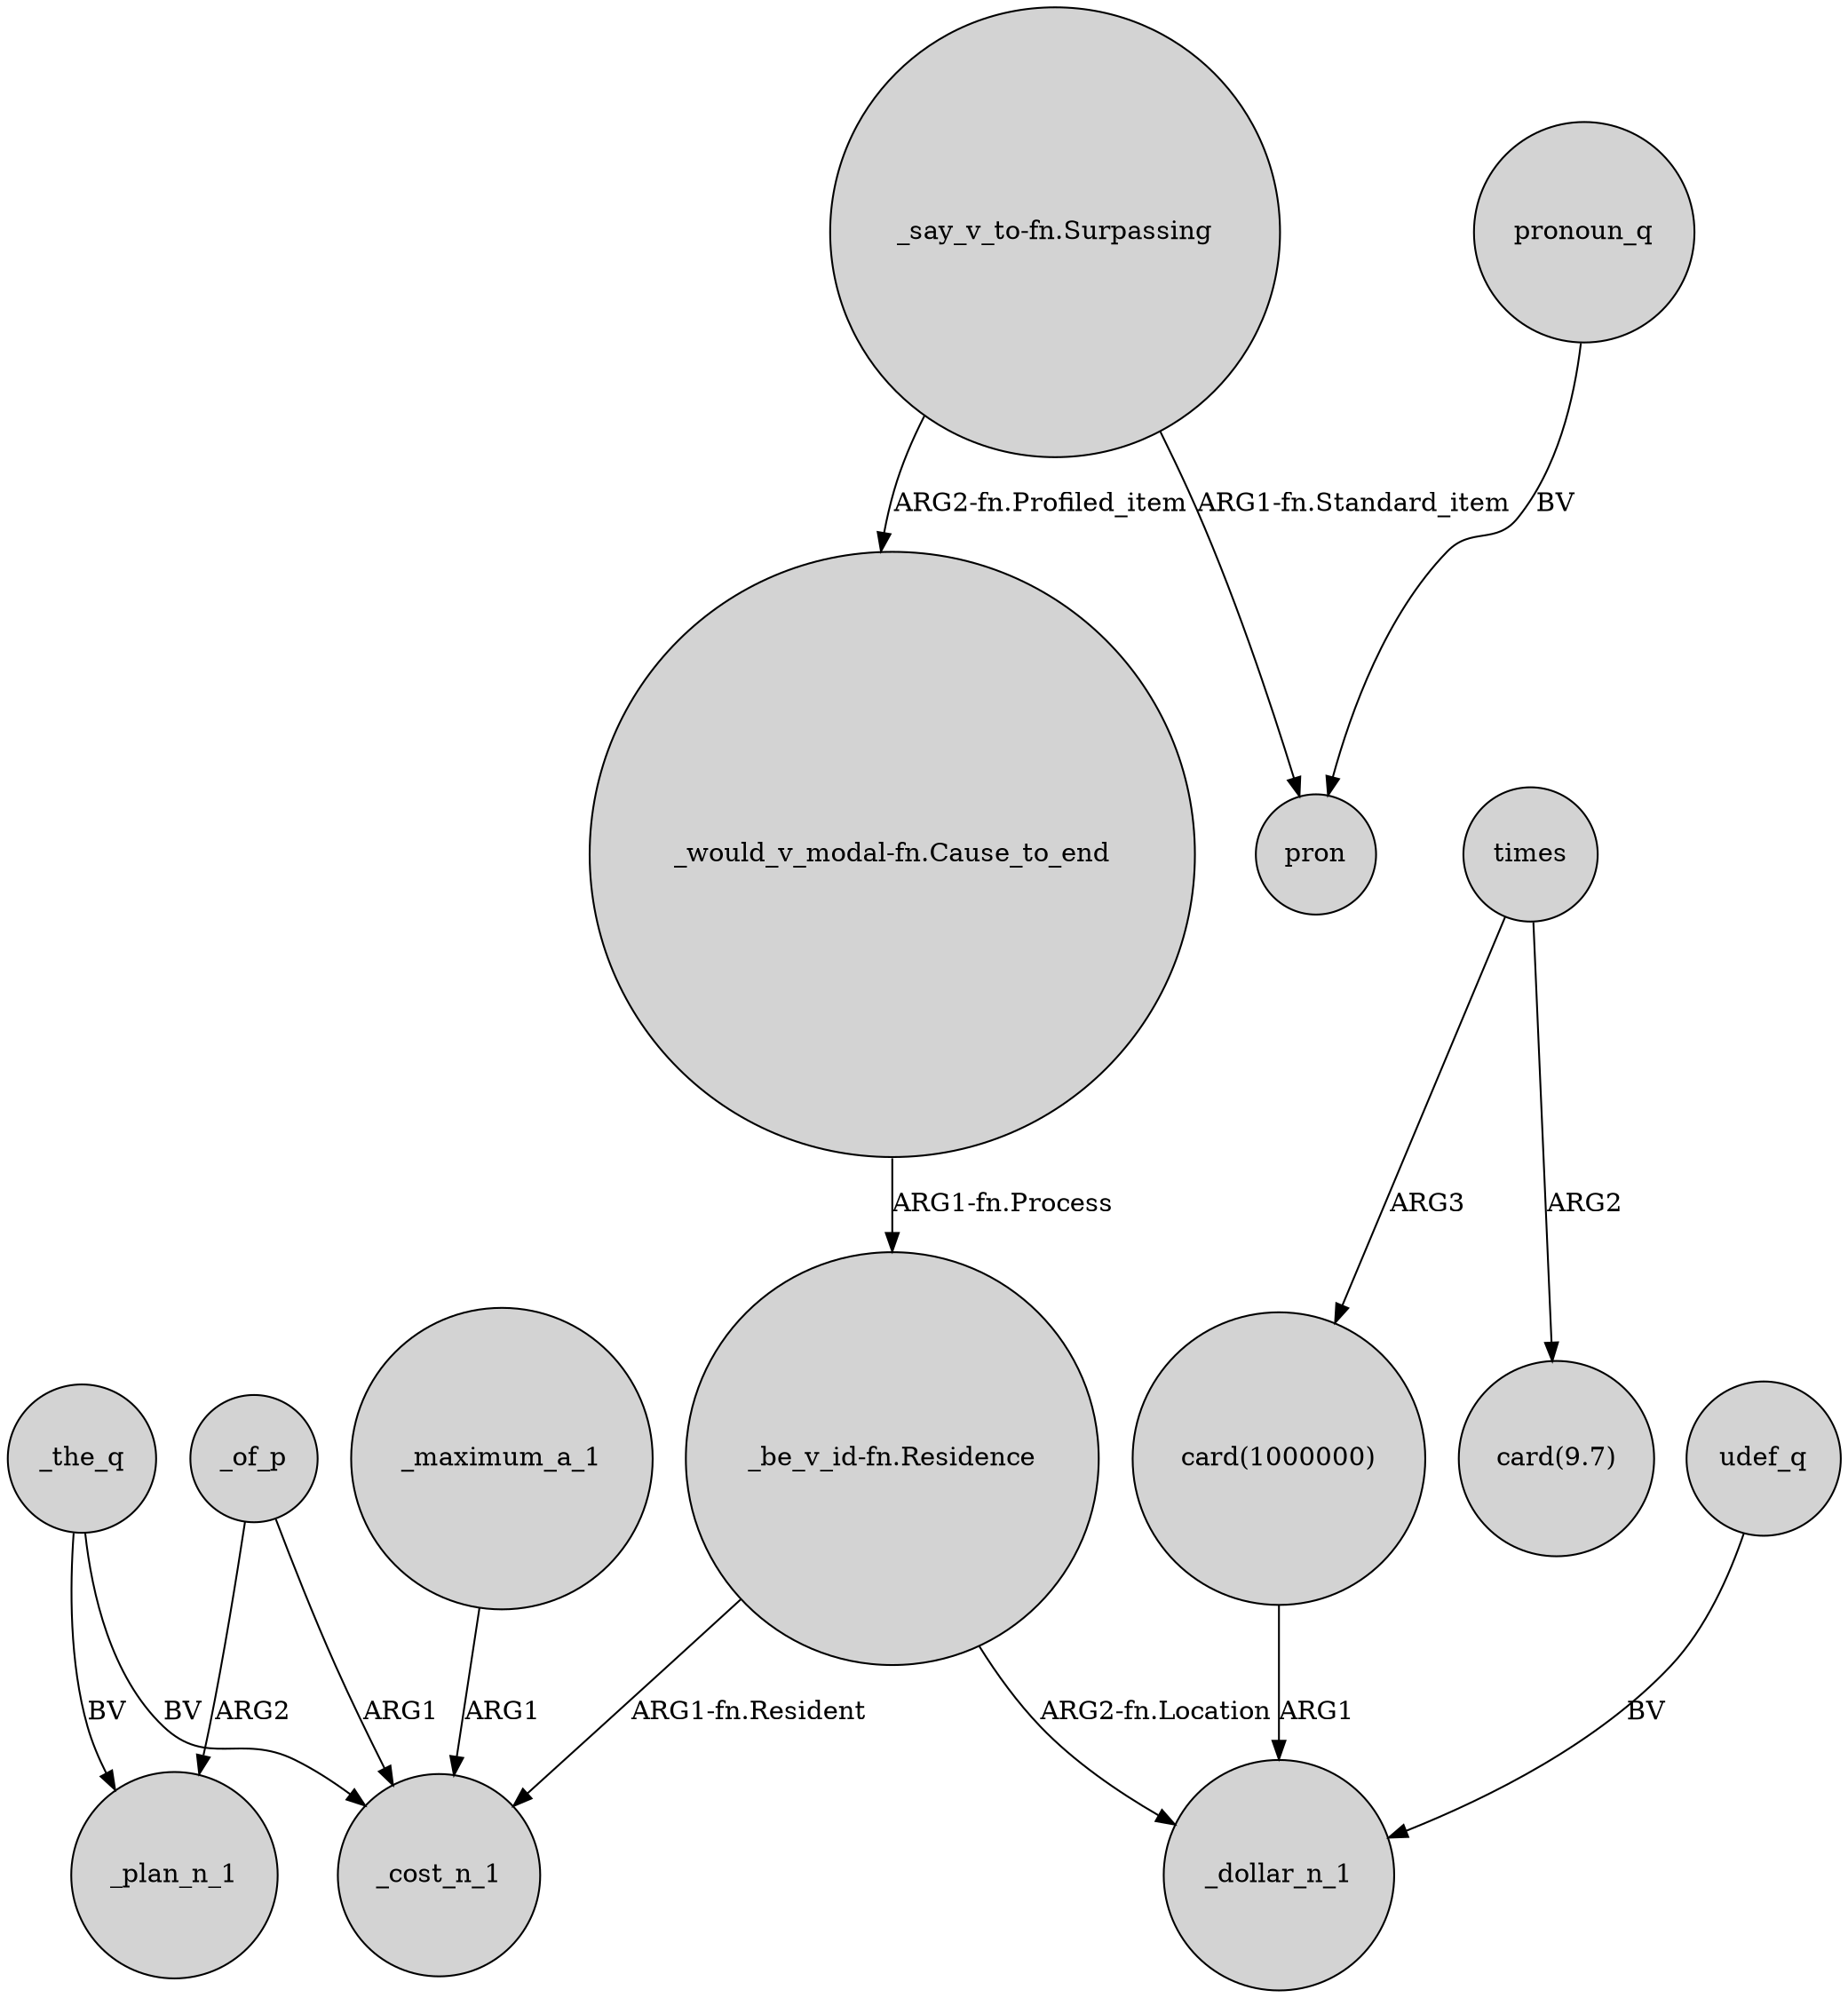 digraph {
	node [shape=circle style=filled]
	times -> "card(1000000)" [label=ARG3]
	_the_q -> _cost_n_1 [label=BV]
	_of_p -> _cost_n_1 [label=ARG1]
	times -> "card(9.7)" [label=ARG2]
	_the_q -> _plan_n_1 [label=BV]
	"_be_v_id-fn.Residence" -> _dollar_n_1 [label="ARG2-fn.Location"]
	"_be_v_id-fn.Residence" -> _cost_n_1 [label="ARG1-fn.Resident"]
	udef_q -> _dollar_n_1 [label=BV]
	_maximum_a_1 -> _cost_n_1 [label=ARG1]
	"card(1000000)" -> _dollar_n_1 [label=ARG1]
	pronoun_q -> pron [label=BV]
	"_would_v_modal-fn.Cause_to_end" -> "_be_v_id-fn.Residence" [label="ARG1-fn.Process"]
	_of_p -> _plan_n_1 [label=ARG2]
	"_say_v_to-fn.Surpassing" -> pron [label="ARG1-fn.Standard_item"]
	"_say_v_to-fn.Surpassing" -> "_would_v_modal-fn.Cause_to_end" [label="ARG2-fn.Profiled_item"]
}
